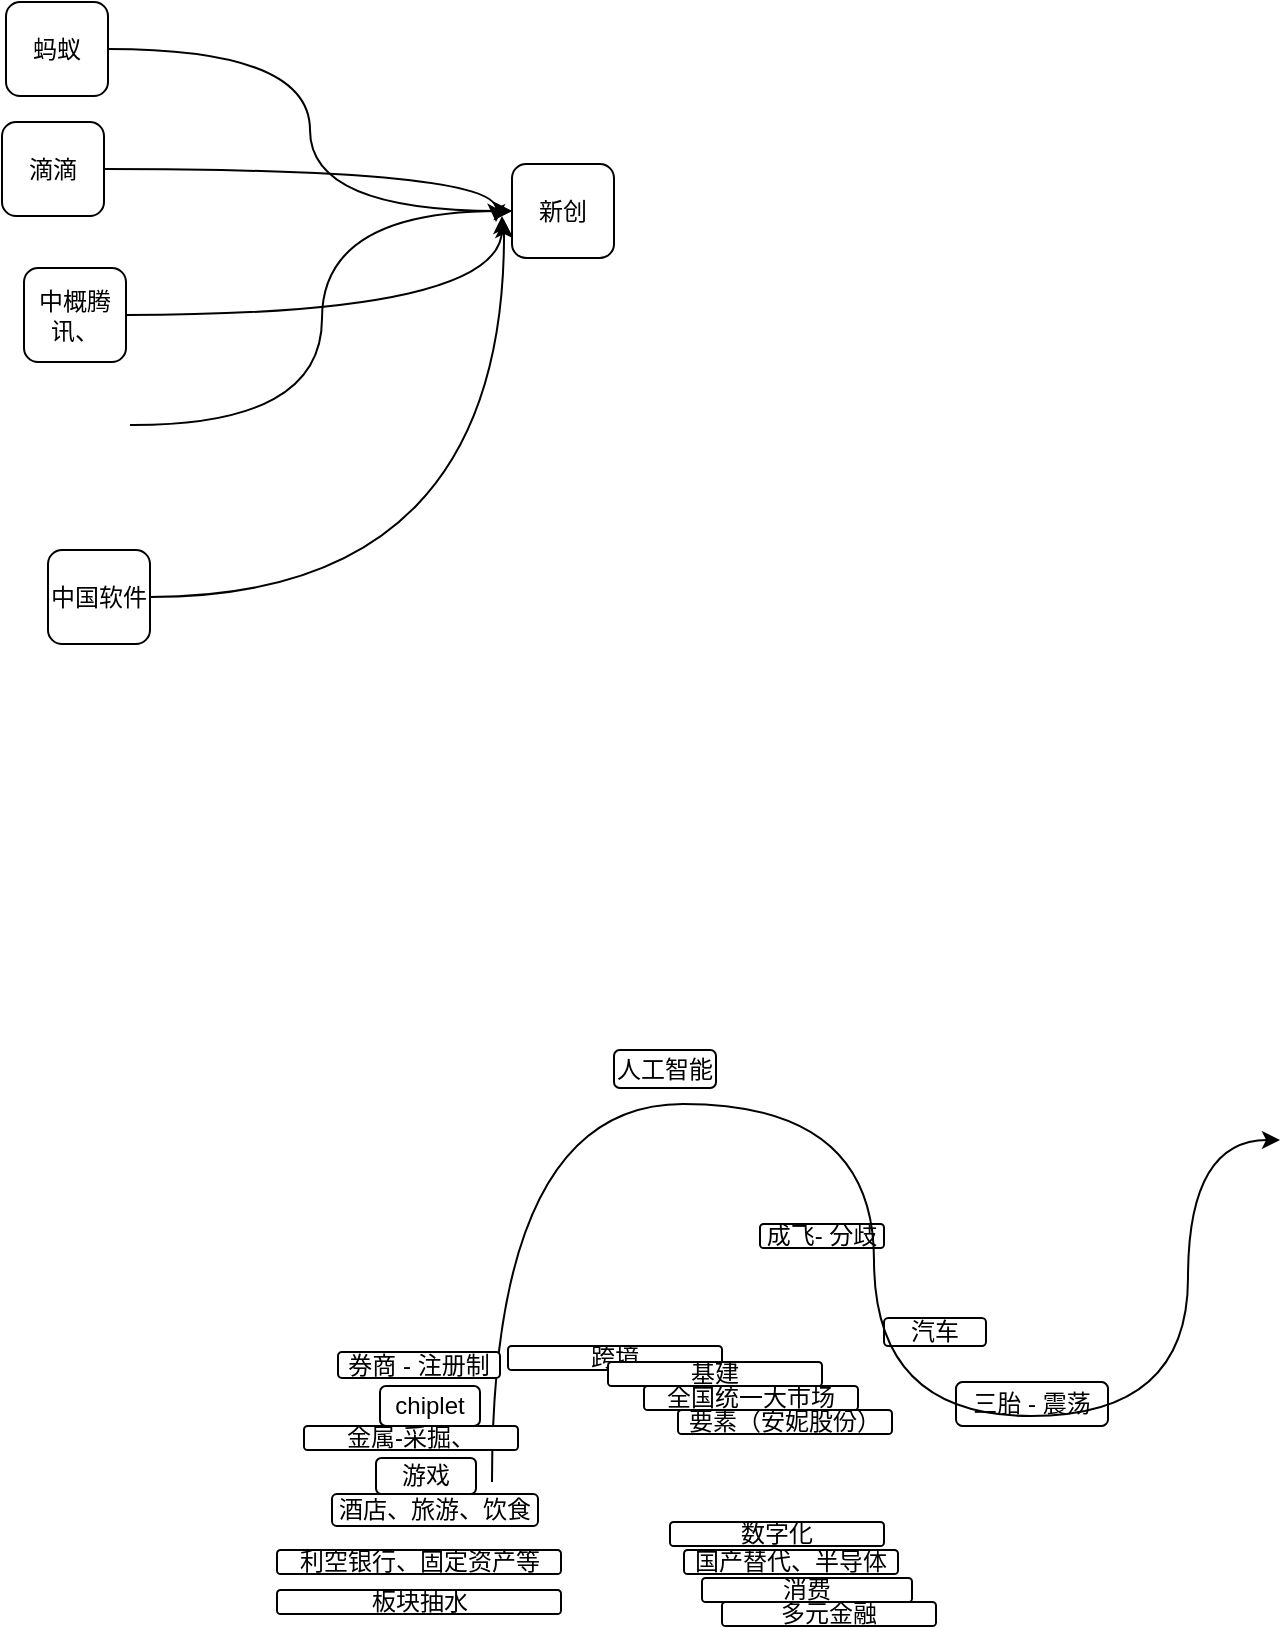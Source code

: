 <mxfile version="20.8.13" type="github">
  <diagram name="第 1 页" id="l9BL36nRIR9fdoTfFBKx">
    <mxGraphModel dx="683" dy="382" grid="0" gridSize="10" guides="1" tooltips="1" connect="1" arrows="1" fold="1" page="1" pageScale="1" pageWidth="827" pageHeight="1169" math="0" shadow="0">
      <root>
        <mxCell id="0" />
        <mxCell id="1" parent="0" />
        <mxCell id="2E46m4sVwvArjCxUqxpf-8" style="edgeStyle=orthogonalEdgeStyle;curved=1;rounded=0;orthogonalLoop=1;jettySize=auto;html=1;exitX=1;exitY=0.5;exitDx=0;exitDy=0;entryX=0;entryY=0.5;entryDx=0;entryDy=0;" parent="1" source="2E46m4sVwvArjCxUqxpf-1" target="2E46m4sVwvArjCxUqxpf-5" edge="1">
          <mxGeometry relative="1" as="geometry" />
        </mxCell>
        <mxCell id="2E46m4sVwvArjCxUqxpf-1" value="蚂蚁" style="rounded=1;whiteSpace=wrap;html=1;" parent="1" vertex="1">
          <mxGeometry x="163" y="273" width="51" height="47" as="geometry" />
        </mxCell>
        <mxCell id="2E46m4sVwvArjCxUqxpf-9" style="edgeStyle=orthogonalEdgeStyle;curved=1;rounded=0;orthogonalLoop=1;jettySize=auto;html=1;exitX=1;exitY=0.5;exitDx=0;exitDy=0;" parent="1" source="2E46m4sVwvArjCxUqxpf-2" edge="1">
          <mxGeometry relative="1" as="geometry">
            <mxPoint x="408" y="383" as="targetPoint" />
          </mxGeometry>
        </mxCell>
        <mxCell id="2E46m4sVwvArjCxUqxpf-2" value="滴滴" style="rounded=1;whiteSpace=wrap;html=1;" parent="1" vertex="1">
          <mxGeometry x="161" y="333" width="51" height="47" as="geometry" />
        </mxCell>
        <mxCell id="2E46m4sVwvArjCxUqxpf-10" style="edgeStyle=orthogonalEdgeStyle;curved=1;rounded=0;orthogonalLoop=1;jettySize=auto;html=1;exitX=1;exitY=0.5;exitDx=0;exitDy=0;" parent="1" source="2E46m4sVwvArjCxUqxpf-3" edge="1">
          <mxGeometry relative="1" as="geometry">
            <mxPoint x="411" y="380" as="targetPoint" />
          </mxGeometry>
        </mxCell>
        <mxCell id="2E46m4sVwvArjCxUqxpf-3" value="中概腾讯、" style="rounded=1;whiteSpace=wrap;html=1;" parent="1" vertex="1">
          <mxGeometry x="172" y="406" width="51" height="47" as="geometry" />
        </mxCell>
        <mxCell id="2E46m4sVwvArjCxUqxpf-11" style="edgeStyle=orthogonalEdgeStyle;curved=1;rounded=0;orthogonalLoop=1;jettySize=auto;html=1;exitX=1;exitY=0.5;exitDx=0;exitDy=0;entryX=0;entryY=0.5;entryDx=0;entryDy=0;" parent="1" target="2E46m4sVwvArjCxUqxpf-5" edge="1">
          <mxGeometry relative="1" as="geometry">
            <mxPoint x="225" y="484.5" as="sourcePoint" />
          </mxGeometry>
        </mxCell>
        <mxCell id="2E46m4sVwvArjCxUqxpf-5" value="新创" style="rounded=1;whiteSpace=wrap;html=1;" parent="1" vertex="1">
          <mxGeometry x="416" y="354" width="51" height="47" as="geometry" />
        </mxCell>
        <mxCell id="2E46m4sVwvArjCxUqxpf-12" style="edgeStyle=orthogonalEdgeStyle;curved=1;rounded=0;orthogonalLoop=1;jettySize=auto;html=1;exitX=1;exitY=0.5;exitDx=0;exitDy=0;" parent="1" source="2E46m4sVwvArjCxUqxpf-6" edge="1">
          <mxGeometry relative="1" as="geometry">
            <mxPoint x="412" y="382" as="targetPoint" />
          </mxGeometry>
        </mxCell>
        <mxCell id="2E46m4sVwvArjCxUqxpf-6" value="中国软件" style="rounded=1;whiteSpace=wrap;html=1;" parent="1" vertex="1">
          <mxGeometry x="184" y="547" width="51" height="47" as="geometry" />
        </mxCell>
        <mxCell id="eTiPSNOPlnwjZyrrS0Vz-1" value="人工智能" style="rounded=1;whiteSpace=wrap;html=1;" vertex="1" parent="1">
          <mxGeometry x="467" y="797" width="51" height="19" as="geometry" />
        </mxCell>
        <mxCell id="eTiPSNOPlnwjZyrrS0Vz-2" value="成飞- 分歧" style="rounded=1;whiteSpace=wrap;html=1;" vertex="1" parent="1">
          <mxGeometry x="540" y="884" width="62" height="12" as="geometry" />
        </mxCell>
        <mxCell id="eTiPSNOPlnwjZyrrS0Vz-3" value="三胎 - 震荡" style="rounded=1;whiteSpace=wrap;html=1;" vertex="1" parent="1">
          <mxGeometry x="638" y="963" width="76" height="22" as="geometry" />
        </mxCell>
        <mxCell id="eTiPSNOPlnwjZyrrS0Vz-4" value="汽车" style="rounded=1;whiteSpace=wrap;html=1;" vertex="1" parent="1">
          <mxGeometry x="602" y="931" width="51" height="14" as="geometry" />
        </mxCell>
        <mxCell id="eTiPSNOPlnwjZyrrS0Vz-9" style="edgeStyle=orthogonalEdgeStyle;curved=1;rounded=0;orthogonalLoop=1;jettySize=auto;html=1;exitX=1;exitY=0.5;exitDx=0;exitDy=0;" edge="1" parent="1">
          <mxGeometry relative="1" as="geometry">
            <mxPoint x="406" y="1013" as="sourcePoint" />
            <mxPoint x="800" y="842" as="targetPoint" />
            <Array as="points">
              <mxPoint x="406" y="824" />
              <mxPoint x="597" y="824" />
              <mxPoint x="597" y="980" />
              <mxPoint x="754" y="980" />
            </Array>
          </mxGeometry>
        </mxCell>
        <mxCell id="eTiPSNOPlnwjZyrrS0Vz-11" value="券商 - 注册制" style="rounded=1;whiteSpace=wrap;html=1;" vertex="1" parent="1">
          <mxGeometry x="329" y="948" width="81" height="13" as="geometry" />
        </mxCell>
        <mxCell id="eTiPSNOPlnwjZyrrS0Vz-12" value="金属-采掘、" style="rounded=1;whiteSpace=wrap;html=1;" vertex="1" parent="1">
          <mxGeometry x="312" y="985" width="107" height="12" as="geometry" />
        </mxCell>
        <mxCell id="eTiPSNOPlnwjZyrrS0Vz-13" value="chiplet" style="rounded=1;whiteSpace=wrap;html=1;" vertex="1" parent="1">
          <mxGeometry x="350" y="965" width="50" height="20" as="geometry" />
        </mxCell>
        <mxCell id="eTiPSNOPlnwjZyrrS0Vz-14" value="游戏" style="rounded=1;whiteSpace=wrap;html=1;" vertex="1" parent="1">
          <mxGeometry x="348" y="1001" width="50" height="18" as="geometry" />
        </mxCell>
        <mxCell id="eTiPSNOPlnwjZyrrS0Vz-15" value="酒店、旅游、饮食" style="rounded=1;whiteSpace=wrap;html=1;" vertex="1" parent="1">
          <mxGeometry x="326" y="1019" width="103" height="16" as="geometry" />
        </mxCell>
        <mxCell id="eTiPSNOPlnwjZyrrS0Vz-16" value="要素（安妮股份）" style="rounded=1;whiteSpace=wrap;html=1;" vertex="1" parent="1">
          <mxGeometry x="499" y="977" width="107" height="12" as="geometry" />
        </mxCell>
        <mxCell id="eTiPSNOPlnwjZyrrS0Vz-17" value="全国统一大市场" style="rounded=1;whiteSpace=wrap;html=1;" vertex="1" parent="1">
          <mxGeometry x="482" y="965" width="107" height="12" as="geometry" />
        </mxCell>
        <mxCell id="eTiPSNOPlnwjZyrrS0Vz-18" value="多元金融" style="rounded=1;whiteSpace=wrap;html=1;" vertex="1" parent="1">
          <mxGeometry x="521" y="1073" width="107" height="12" as="geometry" />
        </mxCell>
        <mxCell id="eTiPSNOPlnwjZyrrS0Vz-20" value="跨境" style="rounded=1;whiteSpace=wrap;html=1;" vertex="1" parent="1">
          <mxGeometry x="414" y="945" width="107" height="12" as="geometry" />
        </mxCell>
        <mxCell id="eTiPSNOPlnwjZyrrS0Vz-21" value="国产替代、半导体" style="rounded=1;whiteSpace=wrap;html=1;" vertex="1" parent="1">
          <mxGeometry x="502" y="1047" width="107" height="12" as="geometry" />
        </mxCell>
        <mxCell id="eTiPSNOPlnwjZyrrS0Vz-22" value="数字化" style="rounded=1;whiteSpace=wrap;html=1;" vertex="1" parent="1">
          <mxGeometry x="495" y="1033" width="107" height="12" as="geometry" />
        </mxCell>
        <mxCell id="eTiPSNOPlnwjZyrrS0Vz-23" value="基建" style="rounded=1;whiteSpace=wrap;html=1;" vertex="1" parent="1">
          <mxGeometry x="464" y="953" width="107" height="12" as="geometry" />
        </mxCell>
        <mxCell id="eTiPSNOPlnwjZyrrS0Vz-24" value="消费" style="rounded=1;whiteSpace=wrap;html=1;" vertex="1" parent="1">
          <mxGeometry x="511" y="1061" width="105" height="12" as="geometry" />
        </mxCell>
        <mxCell id="eTiPSNOPlnwjZyrrS0Vz-25" value="利空银行、固定资产等" style="rounded=1;whiteSpace=wrap;html=1;" vertex="1" parent="1">
          <mxGeometry x="298.5" y="1047" width="142" height="12" as="geometry" />
        </mxCell>
        <mxCell id="eTiPSNOPlnwjZyrrS0Vz-26" value="板块抽水" style="rounded=1;whiteSpace=wrap;html=1;" vertex="1" parent="1">
          <mxGeometry x="298.5" y="1067" width="142" height="12" as="geometry" />
        </mxCell>
      </root>
    </mxGraphModel>
  </diagram>
</mxfile>
